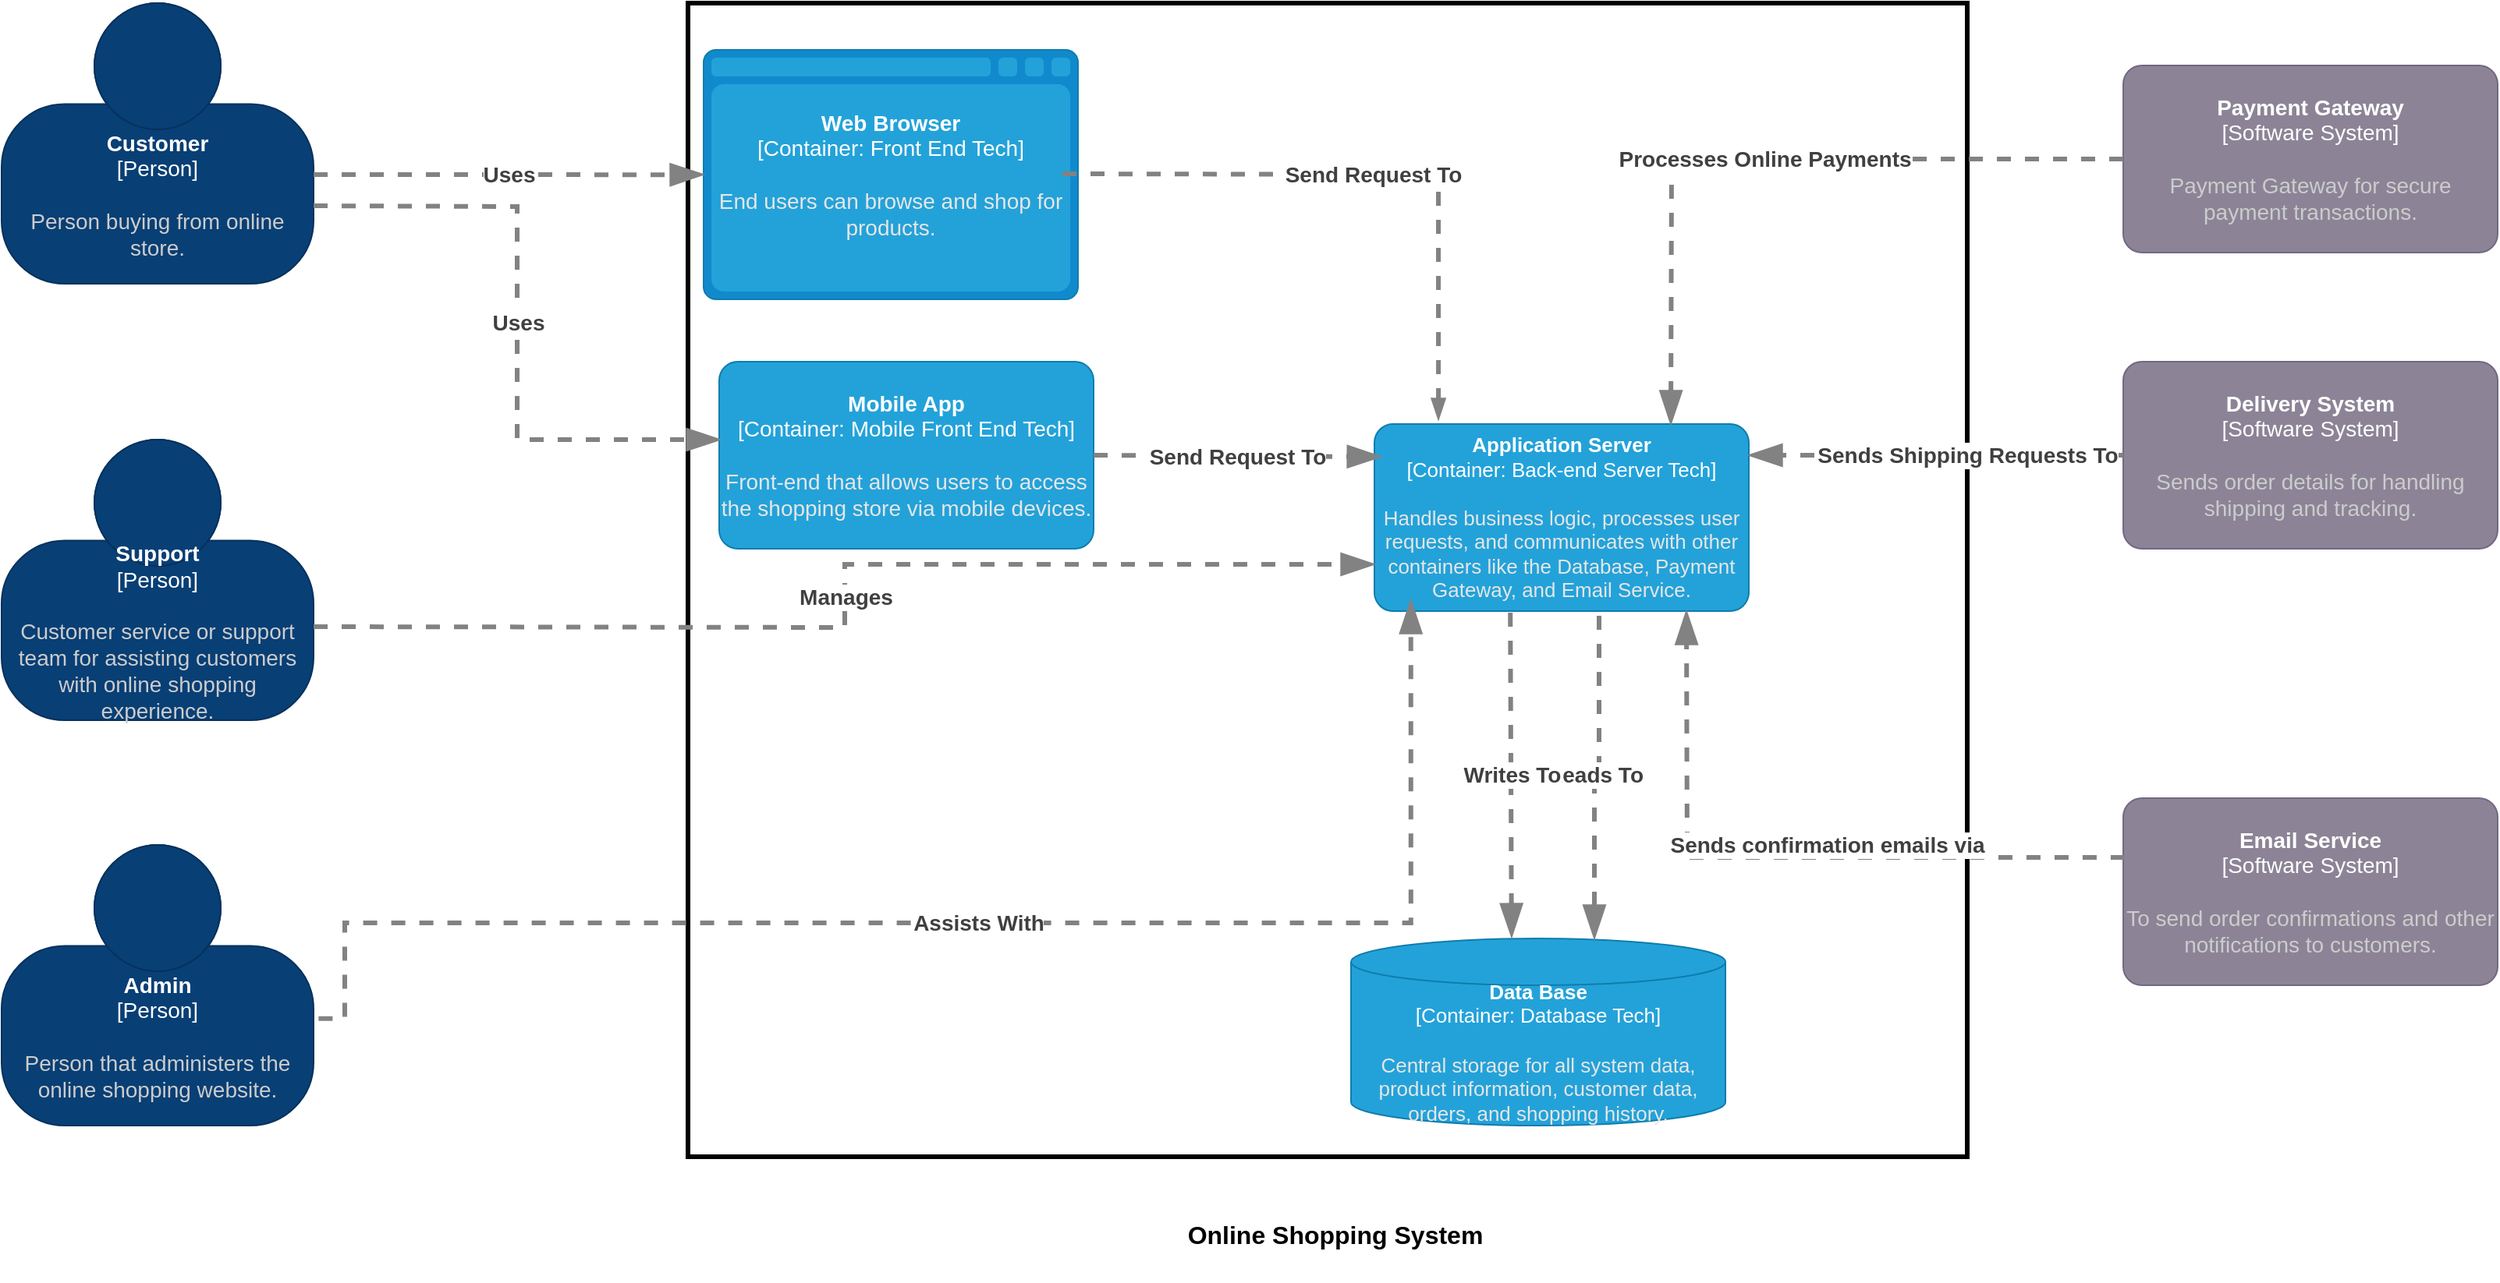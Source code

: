 <mxfile version="24.8.4">
  <diagram name="Page-1" id="e51Pa1CaD7rWx_zwFcNX">
    <mxGraphModel dx="2850" dy="1270" grid="1" gridSize="10" guides="1" tooltips="1" connect="1" arrows="1" fold="1" page="1" pageScale="1" pageWidth="850" pageHeight="1100" math="0" shadow="0">
      <root>
        <mxCell id="0" />
        <mxCell id="1" parent="0" />
        <mxCell id="B1IepOVE_KF47b711pVg-21" value="" style="rounded=0;whiteSpace=wrap;html=1;strokeColor=default;strokeWidth=3;fillColor=none;" vertex="1" parent="1">
          <mxGeometry y="30" width="820" height="740" as="geometry" />
        </mxCell>
        <object placeholders="1" c4Name="Web Browser" c4Type="Container" c4Technology="Front End Tech" c4Description="End users can browse and shop for products." label="&lt;font style=&quot;font-size: 14px;&quot;&gt;&lt;b style=&quot;font-size: 14px;&quot;&gt;%c4Name%&lt;/b&gt;&lt;/font&gt;&lt;div style=&quot;font-size: 14px;&quot;&gt;[%c4Type%:&amp;nbsp;%c4Technology%]&lt;/div&gt;&lt;br style=&quot;font-size: 14px;&quot;&gt;&lt;div style=&quot;font-size: 14px;&quot;&gt;&lt;font style=&quot;font-size: 14px;&quot;&gt;&lt;font style=&quot;font-size: 14px;&quot; color=&quot;#E6E6E6&quot;&gt;%c4Description%&lt;/font&gt;&lt;/font&gt;&lt;/div&gt;" id="B1IepOVE_KF47b711pVg-1">
          <mxCell style="shape=mxgraph.c4.webBrowserContainer2;whiteSpace=wrap;html=1;boundedLbl=1;rounded=0;labelBackgroundColor=none;strokeColor=#118ACD;fillColor=#23A2D9;strokeColor=#118ACD;strokeColor2=#0E7DAD;fontSize=14;fontColor=#ffffff;align=center;metaEdit=1;points=[[0.5,0,0],[1,0.25,0],[1,0.5,0],[1,0.75,0],[0.5,1,0],[0,0.75,0],[0,0.5,0],[0,0.25,0]];resizable=0;" vertex="1" parent="1">
            <mxGeometry x="10" y="60" width="240" height="160" as="geometry" />
          </mxCell>
        </object>
        <object placeholders="1" c4Name="Mobile App" c4Type="Container" c4Technology="Mobile Front End Tech" c4Description="Front-end that allows users to access the shopping store via mobile devices." label="&lt;font style=&quot;font-size: 14px;&quot;&gt;&lt;b style=&quot;font-size: 14px;&quot;&gt;%c4Name%&lt;/b&gt;&lt;/font&gt;&lt;div style=&quot;font-size: 14px;&quot;&gt;[%c4Type%: %c4Technology%]&lt;/div&gt;&lt;br style=&quot;font-size: 14px;&quot;&gt;&lt;div style=&quot;font-size: 14px;&quot;&gt;&lt;font style=&quot;font-size: 14px;&quot;&gt;&lt;font color=&quot;#E6E6E6&quot; style=&quot;font-size: 14px;&quot;&gt;%c4Description%&lt;/font&gt;&lt;/font&gt;&lt;/div&gt;" id="B1IepOVE_KF47b711pVg-3">
          <mxCell style="rounded=1;whiteSpace=wrap;html=1;fontSize=14;labelBackgroundColor=none;fillColor=#23A2D9;fontColor=#ffffff;align=center;arcSize=10;strokeColor=#0E7DAD;metaEdit=1;resizable=0;points=[[0.25,0,0],[0.5,0,0],[0.75,0,0],[1,0.25,0],[1,0.5,0],[1,0.75,0],[0.75,1,0],[0.5,1,0],[0.25,1,0],[0,0.75,0],[0,0.5,0],[0,0.25,0]];" vertex="1" parent="1">
            <mxGeometry x="20" y="260" width="240" height="120" as="geometry" />
          </mxCell>
        </object>
        <object placeholders="1" c4Name="Application Server" c4Type="Container" c4Technology="Back-end Server Tech" c4Description="Handles business logic, processes user requests, and communicates with other containers like the Database, Payment Gateway, and Email Service." label="&lt;font style=&quot;font-size: 13px;&quot;&gt;&lt;b style=&quot;font-size: 13px;&quot;&gt;%c4Name%&lt;/b&gt;&lt;/font&gt;&lt;div style=&quot;font-size: 13px;&quot;&gt;[%c4Type%: %c4Technology%]&lt;/div&gt;&lt;br style=&quot;font-size: 13px;&quot;&gt;&lt;div style=&quot;font-size: 13px;&quot;&gt;&lt;font style=&quot;font-size: 13px;&quot;&gt;&lt;font style=&quot;font-size: 13px;&quot; color=&quot;#E6E6E6&quot;&gt;%c4Description%&lt;/font&gt;&lt;/font&gt;&lt;/div&gt;" id="B1IepOVE_KF47b711pVg-4">
          <mxCell style="rounded=1;whiteSpace=wrap;html=1;fontSize=13;labelBackgroundColor=none;fillColor=#23A2D9;fontColor=#ffffff;align=center;arcSize=10;strokeColor=#0E7DAD;metaEdit=1;resizable=0;points=[[0.25,0,0],[0.5,0,0],[0.75,0,0],[1,0.25,0],[1,0.5,0],[1,0.75,0],[0.75,1,0],[0.5,1,0],[0.25,1,0],[0,0.75,0],[0,0.5,0],[0,0.25,0]];" vertex="1" parent="1">
            <mxGeometry x="440" y="300" width="240" height="120" as="geometry" />
          </mxCell>
        </object>
        <object placeholders="1" c4Name="Data Base" c4Type="Container" c4Technology="Database Tech" c4Description="Central storage for all system data, product information, customer data, orders, and shopping history." label="&lt;font style=&quot;font-size: 13px;&quot;&gt;&lt;b style=&quot;font-size: 13px;&quot;&gt;%c4Name%&lt;/b&gt;&lt;/font&gt;&lt;div style=&quot;font-size: 13px;&quot;&gt;[%c4Type%:&amp;nbsp;%c4Technology%]&lt;/div&gt;&lt;br style=&quot;font-size: 13px;&quot;&gt;&lt;div style=&quot;font-size: 13px;&quot;&gt;&lt;font style=&quot;font-size: 13px;&quot;&gt;&lt;font color=&quot;#E6E6E6&quot; style=&quot;font-size: 13px;&quot;&gt;%c4Description%&lt;/font&gt;&lt;/font&gt;&lt;/div&gt;" id="B1IepOVE_KF47b711pVg-5">
          <mxCell style="shape=cylinder3;size=15;whiteSpace=wrap;html=1;boundedLbl=1;rounded=0;labelBackgroundColor=none;fillColor=#23A2D9;fontSize=13;fontColor=#ffffff;align=center;strokeColor=#0E7DAD;metaEdit=1;points=[[0.5,0,0],[1,0.25,0],[1,0.5,0],[1,0.75,0],[0.5,1,0],[0,0.75,0],[0,0.5,0],[0,0.25,0]];resizable=0;" vertex="1" parent="1">
            <mxGeometry x="425" y="630" width="240" height="120" as="geometry" />
          </mxCell>
        </object>
        <object placeholders="1" c4Name="Payment Gateway" c4Type="Software System" c4Description="Payment Gateway for secure payment transactions." label="&lt;font style=&quot;font-size: 14px;&quot;&gt;&lt;b style=&quot;font-size: 14px;&quot;&gt;%c4Name%&lt;/b&gt;&lt;/font&gt;&lt;div style=&quot;font-size: 14px;&quot;&gt;[%c4Type%]&lt;/div&gt;&lt;br style=&quot;font-size: 14px;&quot;&gt;&lt;div style=&quot;font-size: 14px;&quot;&gt;&lt;font style=&quot;font-size: 14px;&quot;&gt;&lt;font style=&quot;font-size: 14px;&quot; color=&quot;#cccccc&quot;&gt;%c4Description%&lt;/font&gt;&lt;/font&gt;&lt;/div&gt;" id="B1IepOVE_KF47b711pVg-9">
          <mxCell style="rounded=1;whiteSpace=wrap;html=1;labelBackgroundColor=none;fillColor=#8C8496;fontColor=#ffffff;align=center;arcSize=10;strokeColor=#736782;metaEdit=1;resizable=0;points=[[0.25,0,0],[0.5,0,0],[0.75,0,0],[1,0.25,0],[1,0.5,0],[1,0.75,0],[0.75,1,0],[0.5,1,0],[0.25,1,0],[0,0.75,0],[0,0.5,0],[0,0.25,0]];fontSize=14;" vertex="1" parent="1">
            <mxGeometry x="920" y="70" width="240" height="120" as="geometry" />
          </mxCell>
        </object>
        <object placeholders="1" c4Name="Delivery System" c4Type="Software System" c4Description="Sends order details for handling shipping and tracking." label="&lt;font style=&quot;font-size: 14px;&quot;&gt;&lt;b style=&quot;font-size: 14px;&quot;&gt;%c4Name%&lt;/b&gt;&lt;/font&gt;&lt;div style=&quot;font-size: 14px;&quot;&gt;[%c4Type%]&lt;/div&gt;&lt;br style=&quot;font-size: 14px;&quot;&gt;&lt;div style=&quot;font-size: 14px;&quot;&gt;&lt;font style=&quot;font-size: 14px;&quot;&gt;&lt;font style=&quot;font-size: 14px;&quot; color=&quot;#cccccc&quot;&gt;%c4Description%&lt;/font&gt;&lt;/font&gt;&lt;/div&gt;" id="B1IepOVE_KF47b711pVg-10">
          <mxCell style="rounded=1;whiteSpace=wrap;html=1;labelBackgroundColor=none;fillColor=#8C8496;fontColor=#ffffff;align=center;arcSize=10;strokeColor=#736782;metaEdit=1;resizable=0;points=[[0.25,0,0],[0.5,0,0],[0.75,0,0],[1,0.25,0],[1,0.5,0],[1,0.75,0],[0.75,1,0],[0.5,1,0],[0.25,1,0],[0,0.75,0],[0,0.5,0],[0,0.25,0]];fontSize=14;" vertex="1" parent="1">
            <mxGeometry x="920" y="260" width="240" height="120" as="geometry" />
          </mxCell>
        </object>
        <object placeholders="1" c4Name="Email Service" c4Type="Software System" c4Description="To send order confirmations and other notifications to customers." label="&lt;font style=&quot;font-size: 14px;&quot;&gt;&lt;b style=&quot;font-size: 14px;&quot;&gt;%c4Name%&lt;/b&gt;&lt;/font&gt;&lt;div style=&quot;font-size: 14px;&quot;&gt;[%c4Type%]&lt;/div&gt;&lt;br style=&quot;font-size: 14px;&quot;&gt;&lt;div style=&quot;font-size: 14px;&quot;&gt;&lt;font style=&quot;font-size: 14px;&quot;&gt;&lt;font style=&quot;font-size: 14px;&quot; color=&quot;#cccccc&quot;&gt;%c4Description%&lt;/font&gt;&lt;/font&gt;&lt;/div&gt;" id="B1IepOVE_KF47b711pVg-11">
          <mxCell style="rounded=1;whiteSpace=wrap;html=1;labelBackgroundColor=none;fillColor=#8C8496;fontColor=#ffffff;align=center;arcSize=10;strokeColor=#736782;metaEdit=1;resizable=0;points=[[0.25,0,0],[0.5,0,0],[0.75,0,0],[1,0.25,0],[1,0.5,0],[1,0.75,0],[0.75,1,0],[0.5,1,0],[0.25,1,0],[0,0.75,0],[0,0.5,0],[0,0.25,0]];fontSize=14;" vertex="1" parent="1">
            <mxGeometry x="920" y="540" width="240" height="120" as="geometry" />
          </mxCell>
        </object>
        <object placeholders="1" c4Type="Relationship" c4Description="Send Request To" label="&lt;div style=&quot;text-align: left; font-size: 14px;&quot;&gt;&lt;div style=&quot;text-align: center; font-size: 14px;&quot;&gt;&lt;b style=&quot;font-size: 14px;&quot;&gt;%c4Description%&lt;/b&gt;&lt;/div&gt;&lt;/div&gt;" id="B1IepOVE_KF47b711pVg-12">
          <mxCell style="endArrow=blockThin;html=1;fontSize=14;fontColor=#404040;strokeWidth=3;endFill=1;strokeColor=#828282;elbow=vertical;metaEdit=1;jumpStyle=arc;jumpSize=16;rounded=0;edgeStyle=orthogonalEdgeStyle;entryX=0.171;entryY=-0.025;entryDx=0;entryDy=0;entryPerimeter=0;dashed=1;" edge="1" parent="1" target="B1IepOVE_KF47b711pVg-4">
            <mxGeometry width="240" relative="1" as="geometry">
              <mxPoint x="240" y="139.5" as="sourcePoint" />
              <mxPoint x="480" y="139.5" as="targetPoint" />
            </mxGeometry>
          </mxCell>
        </object>
        <object placeholders="1" c4Type="Relationship" c4Description="Send Request To" label="&lt;div style=&quot;text-align: left; font-size: 14px;&quot;&gt;&lt;div style=&quot;text-align: center; font-size: 14px;&quot;&gt;&lt;b style=&quot;font-size: 14px;&quot;&gt;%c4Description%&lt;/b&gt;&lt;/div&gt;&lt;/div&gt;" id="B1IepOVE_KF47b711pVg-13">
          <mxCell style="endArrow=blockThin;html=1;fontSize=14;fontColor=#404040;strokeWidth=3;endFill=1;strokeColor=#828282;elbow=vertical;metaEdit=1;endSize=14;startSize=14;jumpStyle=arc;jumpSize=16;rounded=0;edgeStyle=orthogonalEdgeStyle;entryX=0.017;entryY=0.175;entryDx=0;entryDy=0;entryPerimeter=0;dashed=1;" edge="1" parent="1" target="B1IepOVE_KF47b711pVg-4">
            <mxGeometry width="240" relative="1" as="geometry">
              <mxPoint x="260" y="320" as="sourcePoint" />
              <mxPoint x="501" y="477.5" as="targetPoint" />
            </mxGeometry>
          </mxCell>
        </object>
        <object placeholders="1" c4Type="Relationship" c4Description="Reads To" label="&lt;div style=&quot;text-align: left; font-size: 14px;&quot;&gt;&lt;div style=&quot;text-align: center; font-size: 14px;&quot;&gt;&lt;b style=&quot;font-size: 14px;&quot;&gt;%c4Description%&lt;/b&gt;&lt;/div&gt;&lt;/div&gt;" id="B1IepOVE_KF47b711pVg-14">
          <mxCell style="endArrow=blockThin;html=1;fontSize=14;fontColor=#404040;strokeWidth=3;endFill=1;strokeColor=#828282;elbow=vertical;metaEdit=1;endSize=14;startSize=14;jumpStyle=arc;jumpSize=16;rounded=0;edgeStyle=orthogonalEdgeStyle;entryX=0.65;entryY=0;entryDx=0;entryDy=0;entryPerimeter=0;exitX=0.6;exitY=1.025;exitDx=0;exitDy=0;exitPerimeter=0;dashed=1;" edge="1" parent="1" source="B1IepOVE_KF47b711pVg-4" target="B1IepOVE_KF47b711pVg-5">
            <mxGeometry width="240" relative="1" as="geometry">
              <mxPoint x="350" y="500" as="sourcePoint" />
              <mxPoint x="590" y="500" as="targetPoint" />
              <Array as="points">
                <mxPoint x="584" y="525" />
                <mxPoint x="581" y="525" />
              </Array>
            </mxGeometry>
          </mxCell>
        </object>
        <object placeholders="1" c4Type="Relationship" c4Description="Processes Online Payments" label="&lt;div style=&quot;text-align: left; font-size: 14px;&quot;&gt;&lt;div style=&quot;text-align: center; font-size: 14px;&quot;&gt;&lt;b style=&quot;font-size: 14px;&quot;&gt;%c4Description%&lt;/b&gt;&lt;/div&gt;&lt;/div&gt;" id="B1IepOVE_KF47b711pVg-15">
          <mxCell style="endArrow=blockThin;html=1;fontSize=14;fontColor=#404040;strokeWidth=3;endFill=1;strokeColor=#828282;elbow=vertical;metaEdit=1;endSize=14;startSize=14;jumpStyle=arc;jumpSize=16;rounded=0;edgeStyle=orthogonalEdgeStyle;entryX=0.75;entryY=0;entryDx=0;entryDy=0;entryPerimeter=0;exitX=0;exitY=0.5;exitDx=0;exitDy=0;exitPerimeter=0;dashed=1;" edge="1" parent="1" source="B1IepOVE_KF47b711pVg-9">
            <mxGeometry width="240" relative="1" as="geometry">
              <mxPoint x="820" y="130" as="sourcePoint" />
              <mxPoint x="630" y="300" as="targetPoint" />
            </mxGeometry>
          </mxCell>
        </object>
        <object placeholders="1" c4Type="Relationship" c4Description="Sends Shipping Requests To" label="&lt;div style=&quot;text-align: left; font-size: 14px;&quot;&gt;&lt;div style=&quot;text-align: center; font-size: 14px;&quot;&gt;&lt;b style=&quot;font-size: 14px;&quot;&gt;%c4Description%&lt;/b&gt;&lt;/div&gt;&lt;/div&gt;" id="B1IepOVE_KF47b711pVg-16">
          <mxCell style="endArrow=blockThin;html=1;fontSize=14;fontColor=#404040;strokeWidth=3;endFill=1;strokeColor=#828282;elbow=vertical;metaEdit=1;endSize=14;startSize=14;jumpStyle=arc;jumpSize=16;rounded=0;edgeStyle=orthogonalEdgeStyle;dashed=1;exitX=0;exitY=0.5;exitDx=0;exitDy=0;exitPerimeter=0;" edge="1" parent="1" source="B1IepOVE_KF47b711pVg-10">
            <mxGeometry x="-0.169" width="240" relative="1" as="geometry">
              <mxPoint x="880" y="319.5" as="sourcePoint" />
              <mxPoint x="680" y="320" as="targetPoint" />
              <mxPoint as="offset" />
            </mxGeometry>
          </mxCell>
        </object>
        <object placeholders="1" c4Type="Relationship" c4Description="Sends confirmation emails via" label="&lt;div style=&quot;text-align: left; font-size: 14px;&quot;&gt;&lt;div style=&quot;text-align: center; font-size: 14px;&quot;&gt;&lt;b style=&quot;font-size: 14px;&quot;&gt;%c4Description%&lt;/b&gt;&lt;/div&gt;&lt;/div&gt;" id="B1IepOVE_KF47b711pVg-17">
          <mxCell style="endArrow=blockThin;html=1;fontSize=14;fontColor=#404040;strokeWidth=3;endFill=1;strokeColor=#828282;elbow=vertical;metaEdit=1;endSize=14;startSize=14;jumpStyle=arc;jumpSize=16;rounded=0;edgeStyle=orthogonalEdgeStyle;entryX=0.629;entryY=1.025;entryDx=0;entryDy=0;entryPerimeter=0;exitX=0.004;exitY=0.317;exitDx=0;exitDy=0;exitPerimeter=0;dashed=1;" edge="1" parent="1" source="B1IepOVE_KF47b711pVg-11">
            <mxGeometry x="-0.129" y="-8" width="240" relative="1" as="geometry">
              <mxPoint x="829.04" y="577" as="sourcePoint" />
              <mxPoint x="640" y="420.0" as="targetPoint" />
              <mxPoint as="offset" />
            </mxGeometry>
          </mxCell>
        </object>
        <object placeholders="1" c4Type="Relationship" c4Description="Writes To" label="&lt;div style=&quot;text-align: left; font-size: 14px;&quot;&gt;&lt;div style=&quot;text-align: center; font-size: 14px;&quot;&gt;&lt;b style=&quot;font-size: 14px;&quot;&gt;%c4Description%&lt;/b&gt;&lt;/div&gt;&lt;/div&gt;" id="B1IepOVE_KF47b711pVg-18">
          <mxCell style="endArrow=blockThin;html=1;fontSize=14;fontColor=#404040;strokeWidth=3;endFill=1;strokeColor=#828282;elbow=vertical;metaEdit=1;endSize=14;startSize=14;jumpStyle=arc;jumpSize=16;rounded=0;edgeStyle=orthogonalEdgeStyle;exitX=0.363;exitY=1.008;exitDx=0;exitDy=0;exitPerimeter=0;entryX=0.429;entryY=-0.008;entryDx=0;entryDy=0;entryPerimeter=0;dashed=1;" edge="1" parent="1" source="B1IepOVE_KF47b711pVg-4" target="B1IepOVE_KF47b711pVg-5">
            <mxGeometry width="240" relative="1" as="geometry">
              <mxPoint x="230" y="410" as="sourcePoint" />
              <mxPoint x="540" y="510" as="targetPoint" />
              <Array as="points">
                <mxPoint x="527" y="498" />
                <mxPoint x="528" y="510" />
              </Array>
            </mxGeometry>
          </mxCell>
        </object>
        <mxCell id="B1IepOVE_KF47b711pVg-25" value="&lt;b&gt;&lt;font style=&quot;font-size: 16px;&quot;&gt;Online Shopping System&lt;/font&gt;&lt;/b&gt;" style="text;html=1;align=center;verticalAlign=middle;whiteSpace=wrap;rounded=0;" vertex="1" parent="1">
          <mxGeometry x="280" y="790" width="270" height="60" as="geometry" />
        </mxCell>
        <object placeholders="1" c4Name="Customer" c4Type="Person" c4Description="Person buying from online store.&#xa;" label="&lt;font style=&quot;font-size: 14px;&quot;&gt;&lt;b style=&quot;font-size: 14px;&quot;&gt;%c4Name%&lt;/b&gt;&lt;/font&gt;&lt;div style=&quot;font-size: 14px;&quot;&gt;[%c4Type%]&lt;/div&gt;&lt;br style=&quot;font-size: 14px;&quot;&gt;&lt;div style=&quot;font-size: 14px;&quot;&gt;&lt;font style=&quot;font-size: 14px;&quot;&gt;&lt;font color=&quot;#cccccc&quot; style=&quot;font-size: 14px;&quot;&gt;%c4Description%&lt;/font&gt;&lt;/font&gt;&lt;/div&gt;" id="B1IepOVE_KF47b711pVg-26">
          <mxCell style="html=1;fontSize=14;dashed=0;whiteSpace=wrap;fillColor=#083F75;strokeColor=#06315C;fontColor=#ffffff;shape=mxgraph.c4.person2;align=center;metaEdit=1;points=[[0.5,0,0],[1,0.5,0],[1,0.75,0],[0.75,1,0],[0.5,1,0],[0.25,1,0],[0,0.75,0],[0,0.5,0]];resizable=0;" vertex="1" parent="1">
            <mxGeometry x="-440" y="30" width="200" height="180" as="geometry" />
          </mxCell>
        </object>
        <object placeholders="1" c4Name="Support" c4Type="Person" c4Description="Customer service or support team for assisting customers with online shopping experience." label="&lt;font style=&quot;font-size: 14px;&quot;&gt;&lt;b style=&quot;font-size: 14px;&quot;&gt;%c4Name%&lt;/b&gt;&lt;/font&gt;&lt;div style=&quot;font-size: 14px;&quot;&gt;[%c4Type%]&lt;/div&gt;&lt;br style=&quot;font-size: 14px;&quot;&gt;&lt;div style=&quot;font-size: 14px;&quot;&gt;&lt;font style=&quot;font-size: 14px;&quot;&gt;&lt;font color=&quot;#cccccc&quot; style=&quot;font-size: 14px;&quot;&gt;%c4Description%&lt;/font&gt;&lt;/font&gt;&lt;/div&gt;" id="B1IepOVE_KF47b711pVg-27">
          <mxCell style="html=1;fontSize=14;dashed=0;whiteSpace=wrap;fillColor=#083F75;strokeColor=#06315C;fontColor=#ffffff;shape=mxgraph.c4.person2;align=center;metaEdit=1;points=[[0.5,0,0],[1,0.5,0],[1,0.75,0],[0.75,1,0],[0.5,1,0],[0.25,1,0],[0,0.75,0],[0,0.5,0]];resizable=0;" vertex="1" parent="1">
            <mxGeometry x="-440" y="310" width="200" height="180" as="geometry" />
          </mxCell>
        </object>
        <object placeholders="1" c4Name="Admin" c4Type="Person" c4Description="Person that administers the online shopping website.&#xa;" label="&lt;font style=&quot;font-size: 14px;&quot;&gt;&lt;b style=&quot;font-size: 14px;&quot;&gt;%c4Name%&lt;/b&gt;&lt;/font&gt;&lt;div style=&quot;font-size: 14px;&quot;&gt;[%c4Type%]&lt;/div&gt;&lt;br style=&quot;font-size: 14px;&quot;&gt;&lt;div style=&quot;font-size: 14px;&quot;&gt;&lt;font style=&quot;font-size: 14px;&quot;&gt;&lt;font color=&quot;#cccccc&quot; style=&quot;font-size: 14px;&quot;&gt;%c4Description%&lt;/font&gt;&lt;/font&gt;&lt;/div&gt;" id="B1IepOVE_KF47b711pVg-28">
          <mxCell style="html=1;fontSize=14;dashed=0;whiteSpace=wrap;fillColor=#083F75;strokeColor=#06315C;fontColor=#ffffff;shape=mxgraph.c4.person2;align=center;metaEdit=1;points=[[0.5,0,0],[1,0.5,0],[1,0.75,0],[0.75,1,0],[0.5,1,0],[0.25,1,0],[0,0.75,0],[0,0.5,0]];resizable=0;" vertex="1" parent="1">
            <mxGeometry x="-440" y="570" width="200" height="180" as="geometry" />
          </mxCell>
        </object>
        <object placeholders="1" c4Type="Relationship" c4Description="Uses" label="&lt;div style=&quot;text-align: left; font-size: 14px;&quot;&gt;&lt;div style=&quot;text-align: center; font-size: 14px;&quot;&gt;&lt;b style=&quot;font-size: 14px;&quot;&gt;%c4Description%&lt;/b&gt;&lt;/div&gt;&lt;/div&gt;" id="B1IepOVE_KF47b711pVg-29">
          <mxCell style="endArrow=blockThin;html=1;fontSize=14;fontColor=#404040;strokeWidth=3;endFill=1;strokeColor=#828282;elbow=vertical;metaEdit=1;endSize=14;startSize=14;jumpStyle=arc;jumpSize=16;rounded=0;edgeStyle=orthogonalEdgeStyle;entryX=0;entryY=0.5;entryDx=0;entryDy=0;entryPerimeter=0;dashed=1;" edge="1" parent="1" target="B1IepOVE_KF47b711pVg-1">
            <mxGeometry x="0.007" width="240" relative="1" as="geometry">
              <mxPoint x="-240" y="140" as="sourcePoint" />
              <mxPoint y="140" as="targetPoint" />
              <mxPoint as="offset" />
            </mxGeometry>
          </mxCell>
        </object>
        <object placeholders="1" c4Type="Relationship" c4Description="Assists With" label="&lt;div style=&quot;text-align: left; font-size: 14px;&quot;&gt;&lt;div style=&quot;text-align: center; font-size: 14px;&quot;&gt;&lt;b style=&quot;font-size: 14px;&quot;&gt;%c4Description%&lt;/b&gt;&lt;/div&gt;&lt;/div&gt;" id="B1IepOVE_KF47b711pVg-30">
          <mxCell style="endArrow=blockThin;html=1;fontSize=14;fontColor=#404040;strokeWidth=3;endFill=1;strokeColor=#828282;elbow=vertical;metaEdit=1;endSize=14;startSize=14;jumpStyle=arc;jumpSize=16;rounded=0;edgeStyle=orthogonalEdgeStyle;entryX=0.014;entryY=0.964;entryDx=0;entryDy=0;entryPerimeter=0;exitX=1.016;exitY=0.619;exitDx=0;exitDy=0;exitPerimeter=0;dashed=1;" edge="1" parent="1" source="B1IepOVE_KF47b711pVg-28">
            <mxGeometry width="240" relative="1" as="geometry">
              <mxPoint x="-220" y="686.61" as="sourcePoint" />
              <mxPoint x="463.36" y="413.0" as="targetPoint" />
              <Array as="points">
                <mxPoint x="-220" y="681" />
                <mxPoint x="-220" y="620" />
                <mxPoint x="463" y="620" />
              </Array>
            </mxGeometry>
          </mxCell>
        </object>
        <object placeholders="1" c4Type="Relationship" c4Description="Uses" label="&lt;div style=&quot;text-align: left; font-size: 14px;&quot;&gt;&lt;div style=&quot;text-align: center; font-size: 14px;&quot;&gt;&lt;b style=&quot;font-size: 14px;&quot;&gt;%c4Description%&lt;/b&gt;&lt;/div&gt;&lt;/div&gt;" id="B1IepOVE_KF47b711pVg-31">
          <mxCell style="endArrow=blockThin;html=1;fontSize=14;fontColor=#404040;strokeWidth=3;endFill=1;strokeColor=#828282;elbow=vertical;metaEdit=1;endSize=14;startSize=14;jumpStyle=arc;jumpSize=16;rounded=0;edgeStyle=orthogonalEdgeStyle;entryX=0.002;entryY=0.417;entryDx=0;entryDy=0;entryPerimeter=0;dashed=1;" edge="1" parent="1" target="B1IepOVE_KF47b711pVg-3">
            <mxGeometry width="240" relative="1" as="geometry">
              <mxPoint x="-240" y="160" as="sourcePoint" />
              <mxPoint x="10" y="160" as="targetPoint" />
            </mxGeometry>
          </mxCell>
        </object>
        <object placeholders="1" c4Type="Relationship" c4Description="Manages" label="&lt;div style=&quot;text-align: left; font-size: 14px;&quot;&gt;&lt;div style=&quot;text-align: center; font-size: 14px;&quot;&gt;&lt;b style=&quot;font-size: 14px;&quot;&gt;%c4Description%&lt;/b&gt;&lt;/div&gt;&lt;/div&gt;" id="B1IepOVE_KF47b711pVg-32">
          <mxCell style="endArrow=blockThin;html=1;fontSize=14;fontColor=#404040;strokeWidth=3;endFill=1;strokeColor=#828282;elbow=vertical;metaEdit=1;endSize=14;startSize=14;jumpStyle=arc;jumpSize=16;rounded=0;edgeStyle=orthogonalEdgeStyle;entryX=0;entryY=0.75;entryDx=0;entryDy=0;entryPerimeter=0;dashed=1;" edge="1" parent="1" target="B1IepOVE_KF47b711pVg-4">
            <mxGeometry width="240" relative="1" as="geometry">
              <mxPoint x="-240" y="430" as="sourcePoint" />
              <mxPoint x="10" y="430" as="targetPoint" />
            </mxGeometry>
          </mxCell>
        </object>
      </root>
    </mxGraphModel>
  </diagram>
</mxfile>
